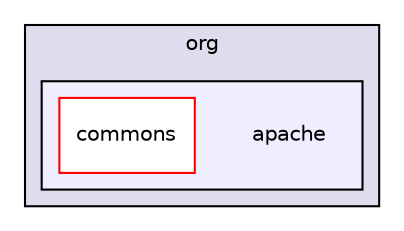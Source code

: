 digraph "java/client/src/org/apache" {
  compound=true
  node [ fontsize="10", fontname="Helvetica"];
  edge [ labelfontsize="10", labelfontname="Helvetica"];
  subgraph clusterdir_6e289e9f832bd9332b813a4f1a604d29 {
    graph [ bgcolor="#ddddee", pencolor="black", label="org" fontname="Helvetica", fontsize="10", URL="dir_6e289e9f832bd9332b813a4f1a604d29.html"]
  subgraph clusterdir_2762a437f10f86c204d5d29659bd255d {
    graph [ bgcolor="#eeeeff", pencolor="black", label="" URL="dir_2762a437f10f86c204d5d29659bd255d.html"];
    dir_2762a437f10f86c204d5d29659bd255d [shape=plaintext label="apache"];
    dir_dd322ec048e22a6e907f7f5c404b42ea [shape=box label="commons" color="red" fillcolor="white" style="filled" URL="dir_dd322ec048e22a6e907f7f5c404b42ea.html"];
  }
  }
}
